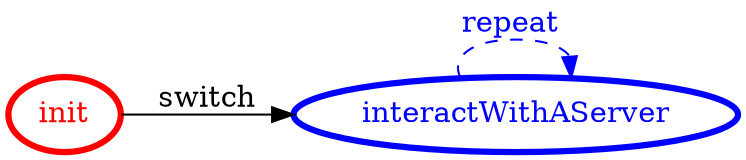 /*
*
* A GraphViz DOT FSM description 
* Please use a GraphViz visualizer (like http://www.webgraphviz.com)
*  
*/

digraph finite_state_machine {
	rankdir=LR
	size="8,5"
	
	init [ color = red ][ fontcolor = red ][ penwidth = 3 ]
	interactWithAServer [ color = blue ][ fontcolor = blue ][ penwidth = 3 ]
	
	interactWithAServer -> interactWithAServer [ label = "repeat "][ style = dashed ][ color = blue ][ fontcolor = blue ]
	init -> interactWithAServer [ label = "switch" ][ color = black ][ fontcolor = black ]
}
